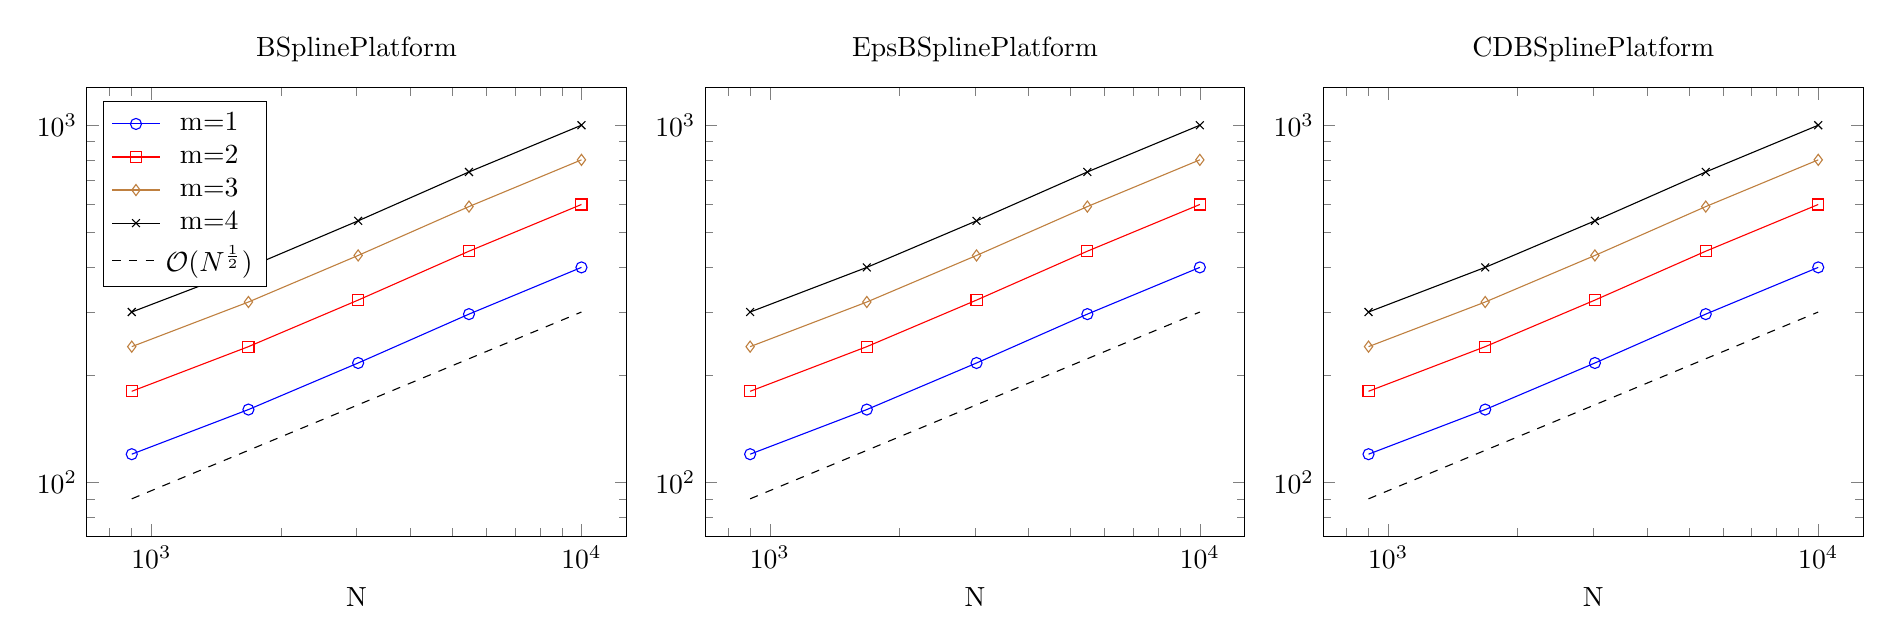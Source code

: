 \begin{tikzpicture}
\begin{groupplot}[ymin={0}, group style={group size={3 by 1}}]
    \nextgroupplot[xmode={log}, ymode={log}, legend pos={north west}, xlabel={N}, title={BSplinePlatform}]
    \addplot+[color={blue}, mark={o}, mark options={solid}]
        table[row sep={\\}]
        {
            \\
            900  120  \\
            1681  160  \\
            3025  216  \\
            5476  296  \\
            10000  400  \\
        }
        ;
    \addlegendentry {m=1}
    \addplot+[color={red}, mark={square}, mark options={solid}]
        table[row sep={\\}]
        {
            \\
            900  180  \\
            1681  240  \\
            3025  324  \\
            5476  444  \\
            10000  600  \\
        }
        ;
    \addlegendentry {m=2}
    \addplot+[color={brown}, mark={diamond}, mark options={solid}]
        table[row sep={\\}]
        {
            \\
            900  240  \\
            1681  320  \\
            3025  432  \\
            5476  592  \\
            10000  800  \\
        }
        ;
    \addlegendentry {m=3}
    \addplot+[color={black}, mark={x}, mark options={solid}]
        table[row sep={\\}]
        {
            \\
            900  300  \\
            1681  400  \\
            3025  540  \\
            5476  740  \\
            10000  1000  \\
        }
        ;
    \addlegendentry {m=4}
    \addplot[dashed, color={black}]
        table[row sep={\\}]
        {
            \\
            900  90  \\
            1681  123  \\
            3025  165  \\
            5476  222  \\
            10000  300  \\
        }
        ;
    \addlegendentry {$\mathcal O(N^{\frac{1}{2}})$}
    \nextgroupplot[xmode={log}, ymode={log}, legend pos={north west}, xlabel={N}, title={EpsBSplinePlatform}]
    \addplot+[color={blue}, mark={o}, mark options={solid}]
        table[row sep={\\}]
        {
            \\
            900  120  \\
            1681  160  \\
            3025  216  \\
            5476  296  \\
            10000  400  \\
        }
        ;
    \addplot+[color={red}, mark={square}, mark options={solid}]
        table[row sep={\\}]
        {
            \\
            900  180  \\
            1681  240  \\
            3025  324  \\
            5476  444  \\
            10000  600  \\
        }
        ;
    \addplot+[color={brown}, mark={diamond}, mark options={solid}]
        table[row sep={\\}]
        {
            \\
            900  240  \\
            1681  320  \\
            3025  432  \\
            5476  592  \\
            10000  800  \\
        }
        ;
    \addplot+[color={black}, mark={x}, mark options={solid}]
        table[row sep={\\}]
        {
            \\
            900  300  \\
            1681  400  \\
            3025  540  \\
            5476  740  \\
            10000  1000  \\
        }
        ;
    \addplot[dashed, color={black}]
        table[row sep={\\}]
        {
            \\
            900  90  \\
            1681  123  \\
            3025  165  \\
            5476  222  \\
            10000  300  \\
        }
        ;
    \nextgroupplot[xmode={log}, ymode={log}, legend pos={north west}, xlabel={N}, title={CDBSplinePlatform}]
    \addplot+[color={blue}, mark={o}, mark options={solid}]
        table[row sep={\\}]
        {
            \\
            900  120  \\
            1681  160  \\
            3025  216  \\
            5476  296  \\
            10000  400  \\
        }
        ;
    \addplot+[color={red}, mark={square}, mark options={solid}]
        table[row sep={\\}]
        {
            \\
            900  180  \\
            1681  240  \\
            3025  324  \\
            5476  444  \\
            10000  600  \\
        }
        ;
    \addplot+[color={brown}, mark={diamond}, mark options={solid}]
        table[row sep={\\}]
        {
            \\
            900  240  \\
            1681  320  \\
            3025  432  \\
            5476  592  \\
            10000  800  \\
        }
        ;
    \addplot+[color={black}, mark={x}, mark options={solid}]
        table[row sep={\\}]
        {
            \\
            900  300  \\
            1681  400  \\
            3025  540  \\
            5476  740  \\
            10000  1000  \\
        }
        ;
    \addplot[dashed, color={black}]
        table[row sep={\\}]
        {
            \\
            900  90  \\
            1681  123  \\
            3025  165  \\
            5476  222  \\
            10000  300  \\
        }
        ;
\end{groupplot}
\end{tikzpicture}
